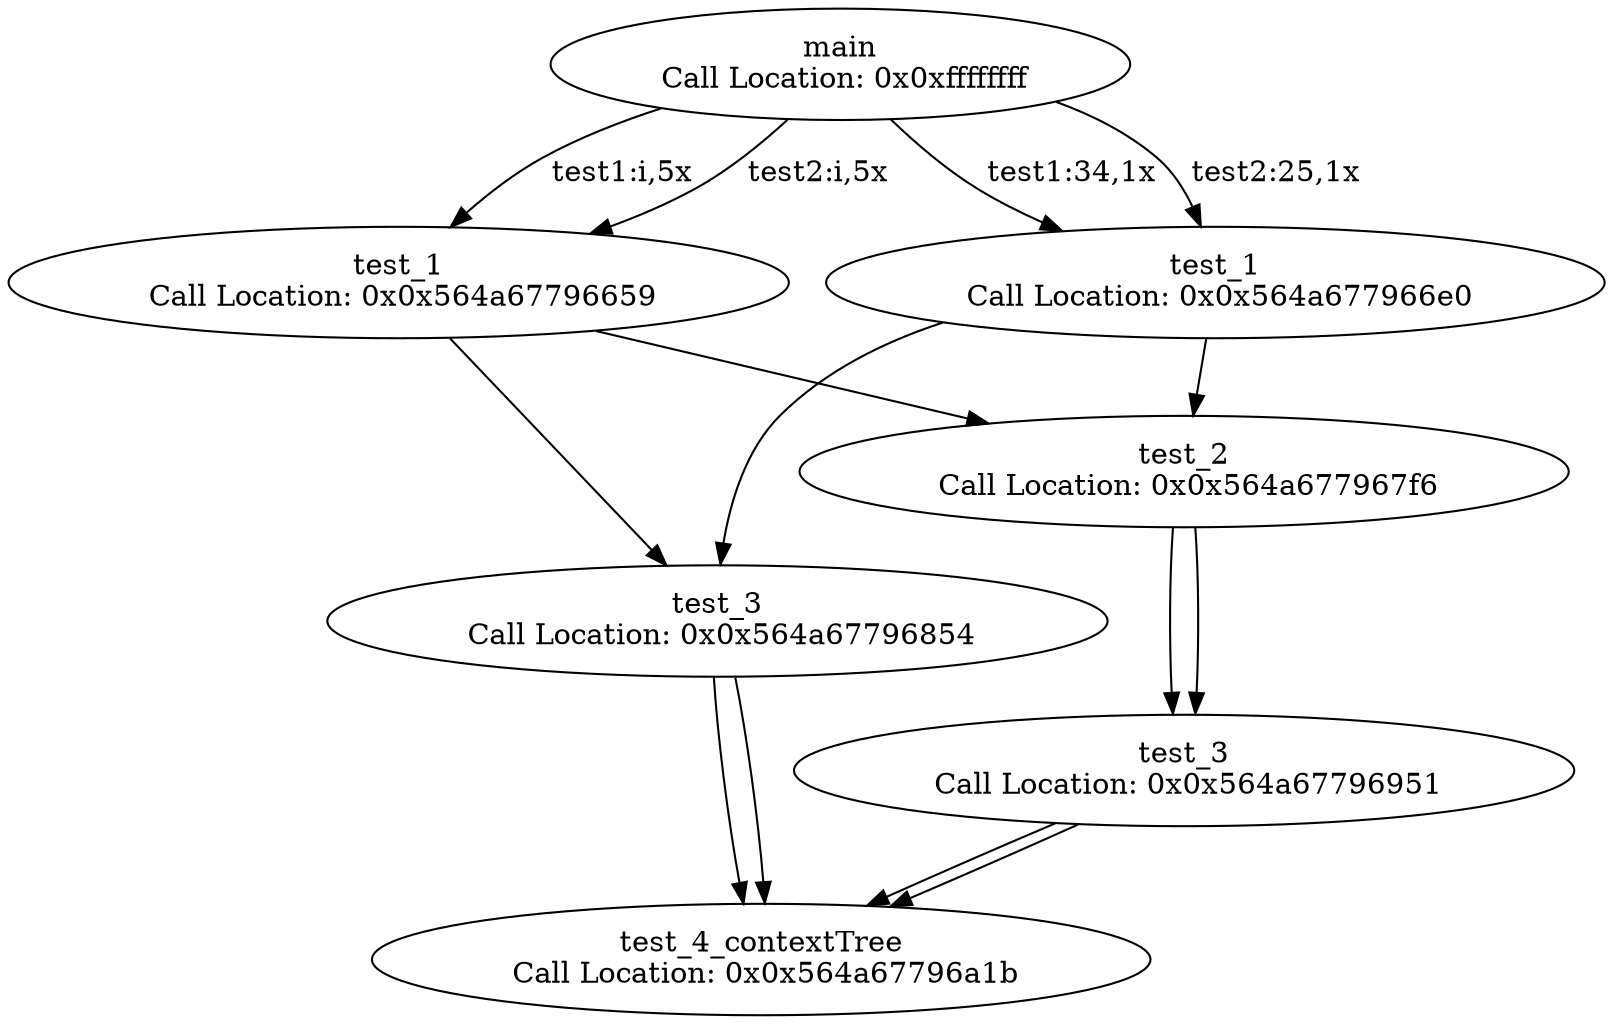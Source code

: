 digraph ContextTree {
main0xffffffff[label="main\n Call Location: 0x0xffffffff"];
main0xffffffff -> test_10x564a67796659[label=" test1:i,5x"];
main0xffffffff -> test_10x564a67796659[label=" test2:i,5x"];
main0xffffffff -> test_10x564a677966e0[label=" test1:34,1x"];
main0xffffffff -> test_10x564a677966e0[label=" test2:25,1x"];
test_10x564a67796659[label="test_1\n Call Location: 0x0x564a67796659"];
test_10x564a67796659 -> test_20x564a677967f6
test_10x564a67796659 -> test_30x564a67796854
test_20x564a677967f6[label="test_2\n Call Location: 0x0x564a677967f6"];
test_20x564a677967f6 -> test_30x564a67796951
test_30x564a67796951[label="test_3\n Call Location: 0x0x564a67796951"];
test_30x564a67796951 -> test_4_contextTree0x564a67796a1b
test_4_contextTree0x564a67796a1b[label="test_4_contextTree\n Call Location: 0x0x564a67796a1b"];
test_30x564a67796854[label="test_3\n Call Location: 0x0x564a67796854"];
test_30x564a67796854 -> test_4_contextTree0x564a67796a1b
test_4_contextTree0x564a67796a1b[label="test_4_contextTree\n Call Location: 0x0x564a67796a1b"];
test_10x564a677966e0[label="test_1\n Call Location: 0x0x564a677966e0"];
test_10x564a677966e0 -> test_20x564a677967f6
test_10x564a677966e0 -> test_30x564a67796854
test_20x564a677967f6[label="test_2\n Call Location: 0x0x564a677967f6"];
test_20x564a677967f6 -> test_30x564a67796951
test_30x564a67796951[label="test_3\n Call Location: 0x0x564a67796951"];
test_30x564a67796951 -> test_4_contextTree0x564a67796a1b
test_4_contextTree0x564a67796a1b[label="test_4_contextTree\n Call Location: 0x0x564a67796a1b"];
test_30x564a67796854[label="test_3\n Call Location: 0x0x564a67796854"];
test_30x564a67796854 -> test_4_contextTree0x564a67796a1b
test_4_contextTree0x564a67796a1b[label="test_4_contextTree\n Call Location: 0x0x564a67796a1b"];
}
